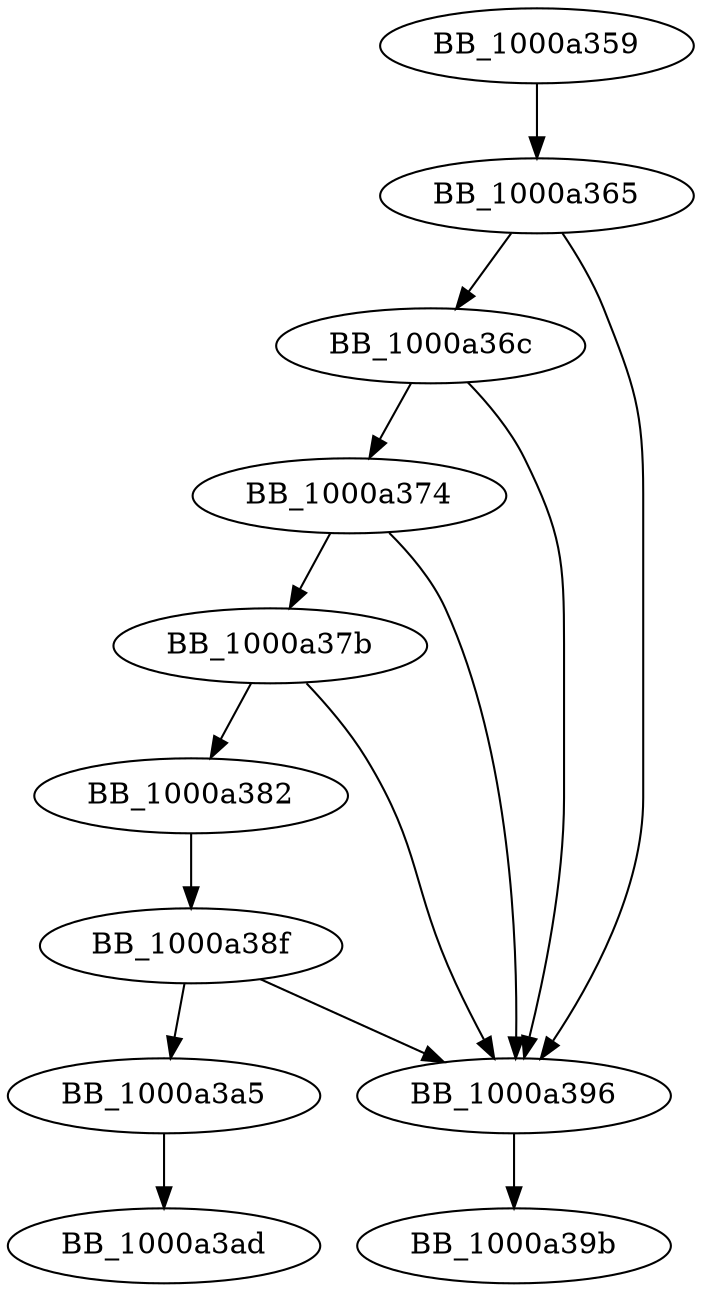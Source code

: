 DiGraph ___DestructExceptionObject{
BB_1000a359->BB_1000a365
BB_1000a365->BB_1000a36c
BB_1000a365->BB_1000a396
BB_1000a36c->BB_1000a374
BB_1000a36c->BB_1000a396
BB_1000a374->BB_1000a37b
BB_1000a374->BB_1000a396
BB_1000a37b->BB_1000a382
BB_1000a37b->BB_1000a396
BB_1000a382->BB_1000a38f
BB_1000a38f->BB_1000a396
BB_1000a38f->BB_1000a3a5
BB_1000a396->BB_1000a39b
BB_1000a3a5->BB_1000a3ad
}
